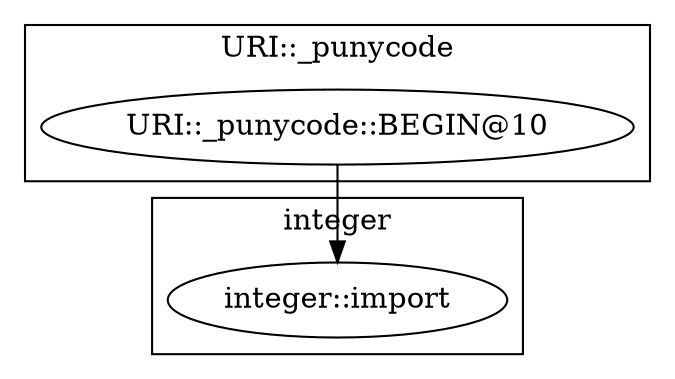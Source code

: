 digraph {
graph [overlap=false]
subgraph cluster_URI__punycode {
	label="URI::_punycode";
	"URI::_punycode::BEGIN@10";
}
subgraph cluster_integer {
	label="integer";
	"integer::import";
}
"URI::_punycode::BEGIN@10" -> "integer::import";
}
